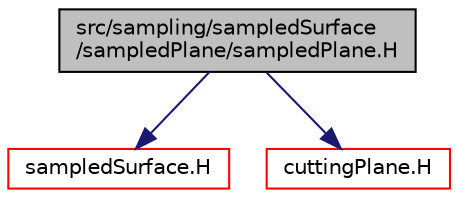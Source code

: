 digraph "src/sampling/sampledSurface/sampledPlane/sampledPlane.H"
{
  bgcolor="transparent";
  edge [fontname="Helvetica",fontsize="10",labelfontname="Helvetica",labelfontsize="10"];
  node [fontname="Helvetica",fontsize="10",shape=record];
  Node0 [label="src/sampling/sampledSurface\l/sampledPlane/sampledPlane.H",height=0.2,width=0.4,color="black", fillcolor="grey75", style="filled", fontcolor="black"];
  Node0 -> Node1 [color="midnightblue",fontsize="10",style="solid",fontname="Helvetica"];
  Node1 [label="sampledSurface.H",height=0.2,width=0.4,color="red",URL="$a15134.html"];
  Node0 -> Node344 [color="midnightblue",fontsize="10",style="solid",fontname="Helvetica"];
  Node344 [label="cuttingPlane.H",height=0.2,width=0.4,color="red",URL="$a14849.html"];
}
